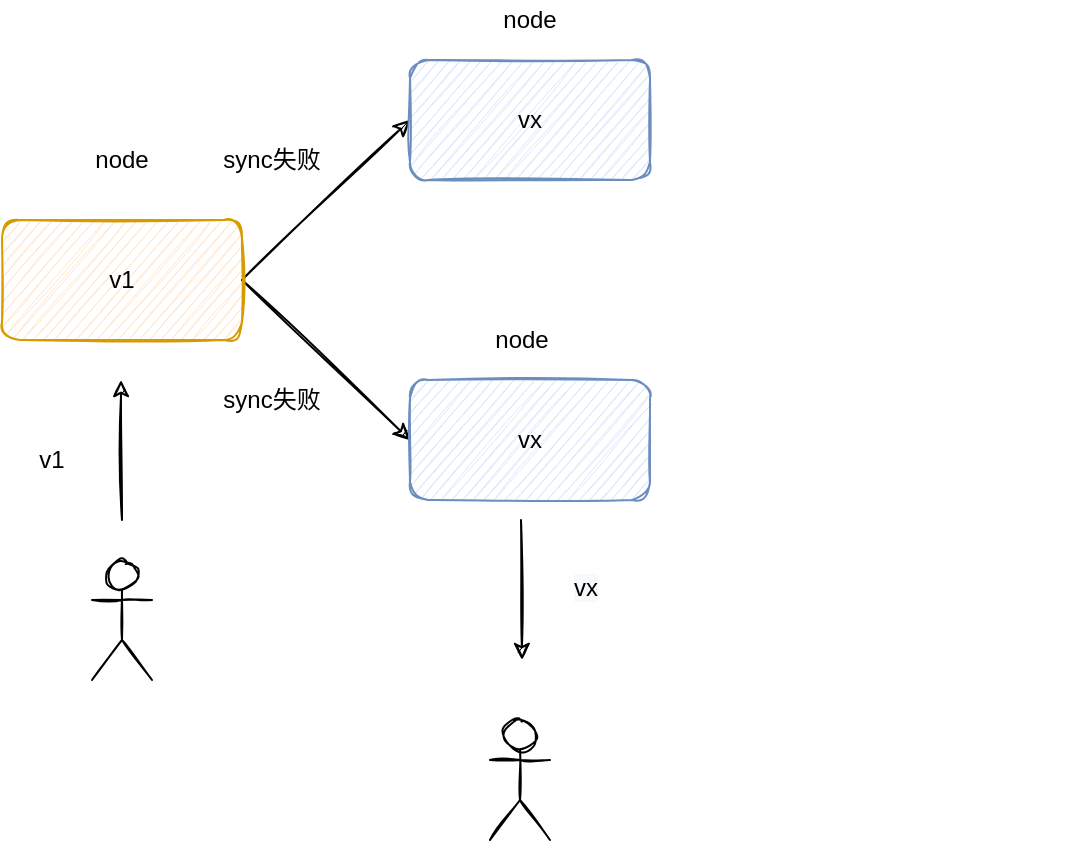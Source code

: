 <mxfile version="14.1.6" type="github">
  <diagram id="EB97S0kRje2vhE0HWdj9" name="Page-1">
    <mxGraphModel dx="946" dy="536" grid="1" gridSize="10" guides="1" tooltips="1" connect="1" arrows="1" fold="1" page="1" pageScale="1" pageWidth="827" pageHeight="1169" math="0" shadow="0">
      <root>
        <mxCell id="0" />
        <mxCell id="1" parent="0" />
        <mxCell id="3unu3TwaCF-2ZCnWb5p5-20" value="" style="ellipse;whiteSpace=wrap;html=1;aspect=fixed;gradientDirection=east;shadow=0;sketch=0;perimeterSpacing=1;noLabel=0;portConstraintRotation=0;fixDash=0;snapToPoint=0;comic=0;treeMoving=0;treeFolding=0;deletable=0;cloneable=0;rotatable=0;resizeHeight=0;resizeWidth=0;movableLabel=0;resizable=0;backgroundOutline=0;metaEdit=0;collapsible=0;dropTarget=0;container=0;autosize=0;perimeter=parallelogramPerimeter;fillColor=none;strokeColor=none;" vertex="1" parent="1">
          <mxGeometry x="550" y="280" width="80" height="80" as="geometry" />
        </mxCell>
        <mxCell id="3unu3TwaCF-2ZCnWb5p5-1" style="edgeStyle=none;rounded=0;orthogonalLoop=1;jettySize=auto;html=1;exitX=1;exitY=0.5;exitDx=0;exitDy=0;entryX=0;entryY=0.5;entryDx=0;entryDy=0;startArrow=none;startFill=0;endArrow=classic;endFill=1;sketch=1;" edge="1" parent="1" source="3unu3TwaCF-2ZCnWb5p5-3" target="3unu3TwaCF-2ZCnWb5p5-5">
          <mxGeometry relative="1" as="geometry" />
        </mxCell>
        <mxCell id="3unu3TwaCF-2ZCnWb5p5-2" style="edgeStyle=none;rounded=0;orthogonalLoop=1;jettySize=auto;html=1;exitX=1;exitY=0.5;exitDx=0;exitDy=0;entryX=0;entryY=0.5;entryDx=0;entryDy=0;startArrow=none;startFill=0;endArrow=classic;endFill=1;sketch=1;" edge="1" parent="1" source="3unu3TwaCF-2ZCnWb5p5-3" target="3unu3TwaCF-2ZCnWb5p5-4">
          <mxGeometry relative="1" as="geometry" />
        </mxCell>
        <mxCell id="3unu3TwaCF-2ZCnWb5p5-3" value="v1" style="rounded=1;whiteSpace=wrap;html=1;fillColor=#ffe6cc;strokeColor=#d79b00;shadow=0;sketch=1;" vertex="1" parent="1">
          <mxGeometry x="90" y="150" width="120" height="60" as="geometry" />
        </mxCell>
        <mxCell id="3unu3TwaCF-2ZCnWb5p5-4" value="vx" style="rounded=1;whiteSpace=wrap;html=1;fillColor=#dae8fc;strokeColor=#6c8ebf;sketch=1;" vertex="1" parent="1">
          <mxGeometry x="294" y="70" width="120" height="60" as="geometry" />
        </mxCell>
        <mxCell id="3unu3TwaCF-2ZCnWb5p5-5" value="vx" style="rounded=1;whiteSpace=wrap;html=1;fillColor=#dae8fc;strokeColor=#6c8ebf;sketch=1;" vertex="1" parent="1">
          <mxGeometry x="294" y="230" width="120" height="60" as="geometry" />
        </mxCell>
        <mxCell id="3unu3TwaCF-2ZCnWb5p5-6" value="" style="shape=umlActor;verticalLabelPosition=bottom;verticalAlign=top;html=1;outlineConnect=0;sketch=1;" vertex="1" parent="1">
          <mxGeometry x="135" y="320" width="30" height="60" as="geometry" />
        </mxCell>
        <mxCell id="3unu3TwaCF-2ZCnWb5p5-7" value="node" style="text;html=1;strokeColor=none;fillColor=none;align=center;verticalAlign=middle;whiteSpace=wrap;rounded=0;" vertex="1" parent="1">
          <mxGeometry x="130" y="110" width="40" height="20" as="geometry" />
        </mxCell>
        <mxCell id="3unu3TwaCF-2ZCnWb5p5-8" value="node" style="text;html=1;strokeColor=none;fillColor=none;align=center;verticalAlign=middle;whiteSpace=wrap;rounded=0;" vertex="1" parent="1">
          <mxGeometry x="334" y="40" width="40" height="20" as="geometry" />
        </mxCell>
        <mxCell id="3unu3TwaCF-2ZCnWb5p5-9" value="node" style="text;html=1;strokeColor=none;fillColor=none;align=center;verticalAlign=middle;whiteSpace=wrap;rounded=0;" vertex="1" parent="1">
          <mxGeometry x="330" y="200" width="40" height="20" as="geometry" />
        </mxCell>
        <mxCell id="3unu3TwaCF-2ZCnWb5p5-10" value="" style="endArrow=classic;html=1;sketch=1;" edge="1" parent="1">
          <mxGeometry width="50" height="50" relative="1" as="geometry">
            <mxPoint x="150" y="300" as="sourcePoint" />
            <mxPoint x="149.5" y="230" as="targetPoint" />
          </mxGeometry>
        </mxCell>
        <mxCell id="3unu3TwaCF-2ZCnWb5p5-11" value="" style="endArrow=none;html=1;startArrow=classic;startFill=1;endFill=0;sketch=1;" edge="1" parent="1">
          <mxGeometry width="50" height="50" relative="1" as="geometry">
            <mxPoint x="350" y="370" as="sourcePoint" />
            <mxPoint x="349.5" y="300" as="targetPoint" />
          </mxGeometry>
        </mxCell>
        <mxCell id="3unu3TwaCF-2ZCnWb5p5-12" value="" style="shape=umlActor;verticalLabelPosition=bottom;verticalAlign=top;html=1;outlineConnect=0;sketch=1;" vertex="1" parent="1">
          <mxGeometry x="334" y="400" width="30" height="60" as="geometry" />
        </mxCell>
        <mxCell id="3unu3TwaCF-2ZCnWb5p5-13" value="v1" style="text;html=1;strokeColor=none;fillColor=none;align=center;verticalAlign=middle;whiteSpace=wrap;rounded=0;shadow=0;sketch=1;" vertex="1" parent="1">
          <mxGeometry x="95" y="260" width="40" height="20" as="geometry" />
        </mxCell>
        <mxCell id="3unu3TwaCF-2ZCnWb5p5-15" value="sync失败" style="text;html=1;strokeColor=none;fillColor=none;align=center;verticalAlign=middle;whiteSpace=wrap;rounded=0;shadow=0;sketch=1;" vertex="1" parent="1">
          <mxGeometry x="190" y="110" width="70" height="20" as="geometry" />
        </mxCell>
        <mxCell id="3unu3TwaCF-2ZCnWb5p5-16" value="sync失败" style="text;html=1;strokeColor=none;fillColor=none;align=center;verticalAlign=middle;whiteSpace=wrap;rounded=0;shadow=0;sketch=1;" vertex="1" parent="1">
          <mxGeometry x="190" y="230" width="70" height="20" as="geometry" />
        </mxCell>
        <mxCell id="3unu3TwaCF-2ZCnWb5p5-17" value="&lt;meta charset=&quot;utf-8&quot;&gt;&lt;span style=&quot;color: rgb(0, 0, 0); font-family: helvetica; font-size: 12px; font-style: normal; font-weight: 400; letter-spacing: normal; text-align: center; text-indent: 0px; text-transform: none; word-spacing: 0px; background-color: rgb(248, 249, 250); display: inline; float: none;&quot;&gt;vx&lt;/span&gt;" style="text;whiteSpace=wrap;html=1;" vertex="1" parent="1">
          <mxGeometry x="374" y="320" width="40" height="30" as="geometry" />
        </mxCell>
      </root>
    </mxGraphModel>
  </diagram>
</mxfile>
